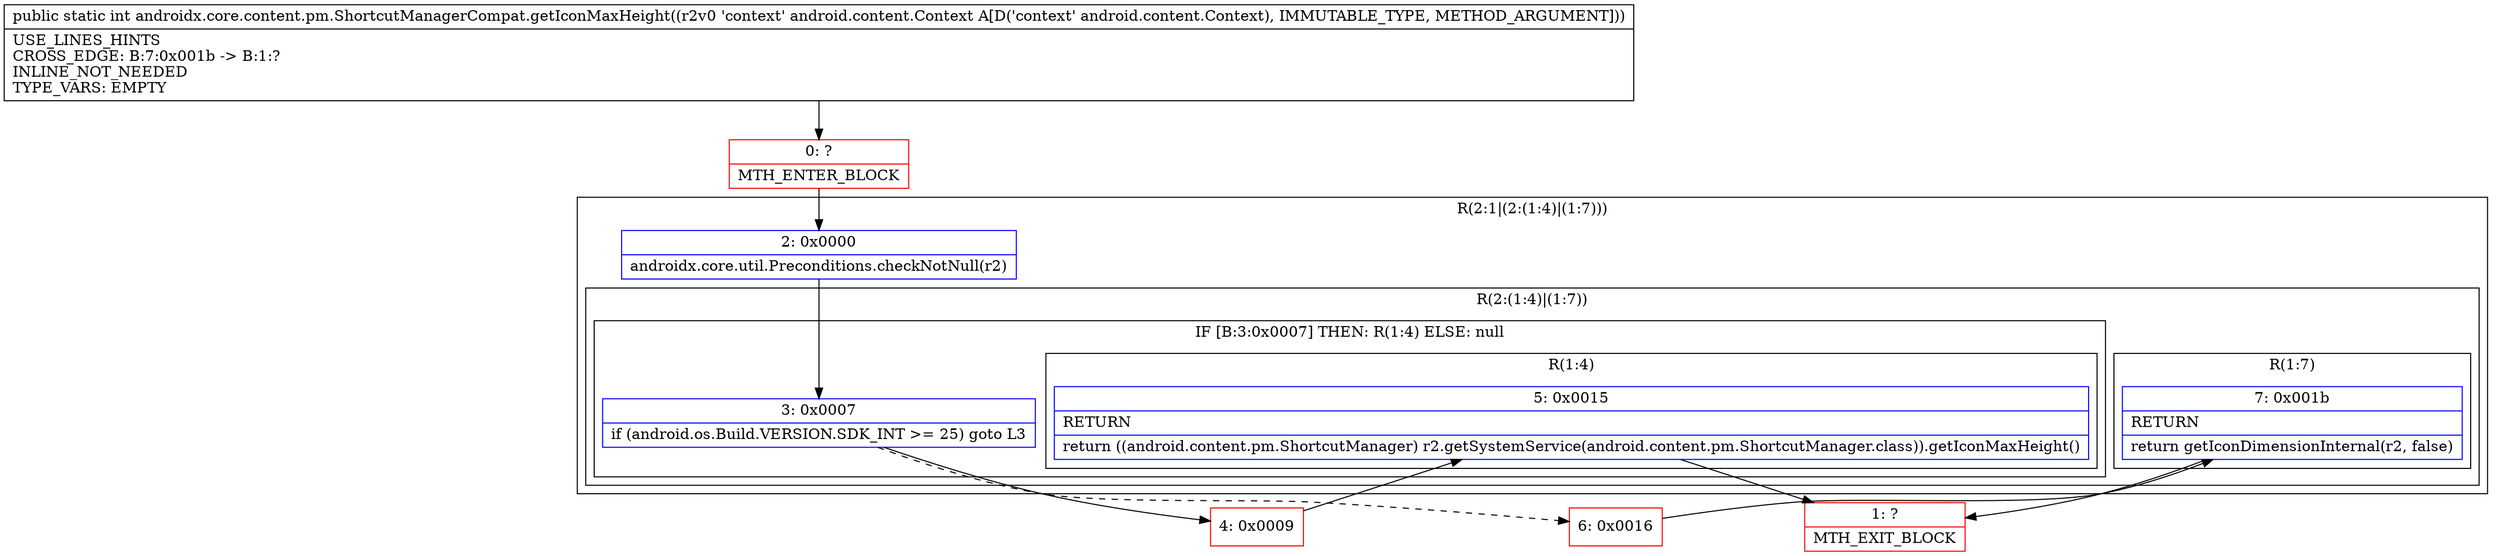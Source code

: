digraph "CFG forandroidx.core.content.pm.ShortcutManagerCompat.getIconMaxHeight(Landroid\/content\/Context;)I" {
subgraph cluster_Region_2104601298 {
label = "R(2:1|(2:(1:4)|(1:7)))";
node [shape=record,color=blue];
Node_2 [shape=record,label="{2\:\ 0x0000|androidx.core.util.Preconditions.checkNotNull(r2)\l}"];
subgraph cluster_Region_479648250 {
label = "R(2:(1:4)|(1:7))";
node [shape=record,color=blue];
subgraph cluster_IfRegion_892492467 {
label = "IF [B:3:0x0007] THEN: R(1:4) ELSE: null";
node [shape=record,color=blue];
Node_3 [shape=record,label="{3\:\ 0x0007|if (android.os.Build.VERSION.SDK_INT \>= 25) goto L3\l}"];
subgraph cluster_Region_438619652 {
label = "R(1:4)";
node [shape=record,color=blue];
Node_5 [shape=record,label="{5\:\ 0x0015|RETURN\l|return ((android.content.pm.ShortcutManager) r2.getSystemService(android.content.pm.ShortcutManager.class)).getIconMaxHeight()\l}"];
}
}
subgraph cluster_Region_1794363560 {
label = "R(1:7)";
node [shape=record,color=blue];
Node_7 [shape=record,label="{7\:\ 0x001b|RETURN\l|return getIconDimensionInternal(r2, false)\l}"];
}
}
}
Node_0 [shape=record,color=red,label="{0\:\ ?|MTH_ENTER_BLOCK\l}"];
Node_4 [shape=record,color=red,label="{4\:\ 0x0009}"];
Node_1 [shape=record,color=red,label="{1\:\ ?|MTH_EXIT_BLOCK\l}"];
Node_6 [shape=record,color=red,label="{6\:\ 0x0016}"];
MethodNode[shape=record,label="{public static int androidx.core.content.pm.ShortcutManagerCompat.getIconMaxHeight((r2v0 'context' android.content.Context A[D('context' android.content.Context), IMMUTABLE_TYPE, METHOD_ARGUMENT]))  | USE_LINES_HINTS\lCROSS_EDGE: B:7:0x001b \-\> B:1:?\lINLINE_NOT_NEEDED\lTYPE_VARS: EMPTY\l}"];
MethodNode -> Node_0;Node_2 -> Node_3;
Node_3 -> Node_4;
Node_3 -> Node_6[style=dashed];
Node_5 -> Node_1;
Node_7 -> Node_1;
Node_0 -> Node_2;
Node_4 -> Node_5;
Node_6 -> Node_7;
}

